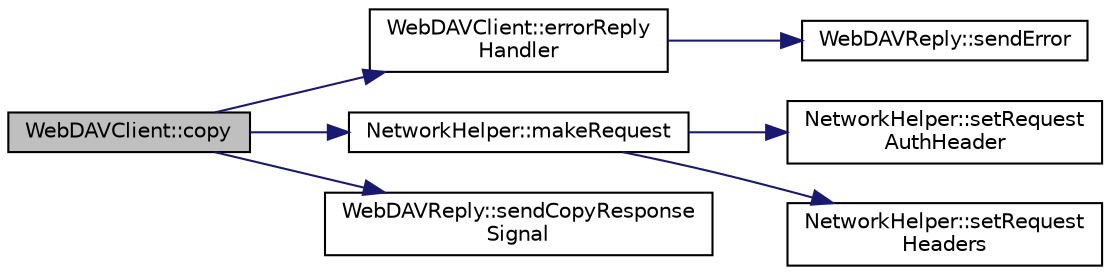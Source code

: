 digraph "WebDAVClient::copy"
{
 // INTERACTIVE_SVG=YES
 // LATEX_PDF_SIZE
  edge [fontname="Helvetica",fontsize="10",labelfontname="Helvetica",labelfontsize="10"];
  node [fontname="Helvetica",fontsize="10",shape=record];
  rankdir="LR";
  Node4 [label="WebDAVClient::copy",height=0.2,width=0.4,color="black", fillcolor="grey75", style="filled", fontcolor="black",tooltip=" "];
  Node4 -> Node5 [color="midnightblue",fontsize="10",style="solid",fontname="Helvetica"];
  Node5 [label="WebDAVClient::errorReply\lHandler",height=0.2,width=0.4,color="black", fillcolor="white", style="filled",URL="$class_web_d_a_v_client.html#a7c55b87f2da54a454ccd736033586ae4",tooltip=" "];
  Node5 -> Node6 [color="midnightblue",fontsize="10",style="solid",fontname="Helvetica"];
  Node6 [label="WebDAVReply::sendError",height=0.2,width=0.4,color="black", fillcolor="white", style="filled",URL="$class_web_d_a_v_reply.html#af2e9887105f9555aeb6d74ca45995d7a",tooltip=" "];
  Node4 -> Node7 [color="midnightblue",fontsize="10",style="solid",fontname="Helvetica"];
  Node7 [label="NetworkHelper::makeRequest",height=0.2,width=0.4,color="black", fillcolor="white", style="filled",URL="$class_network_helper.html#ae02921e158bb6478658d3326dd73ad0a",tooltip=" "];
  Node7 -> Node8 [color="midnightblue",fontsize="10",style="solid",fontname="Helvetica"];
  Node8 [label="NetworkHelper::setRequest\lAuthHeader",height=0.2,width=0.4,color="black", fillcolor="white", style="filled",URL="$class_network_helper.html#a399431d07f53fe9d51de9cc8feb82870",tooltip=" "];
  Node7 -> Node9 [color="midnightblue",fontsize="10",style="solid",fontname="Helvetica"];
  Node9 [label="NetworkHelper::setRequest\lHeaders",height=0.2,width=0.4,color="black", fillcolor="white", style="filled",URL="$class_network_helper.html#acd2024e4fdc4c63c6b3d159f834a5b7d",tooltip=" "];
  Node4 -> Node10 [color="midnightblue",fontsize="10",style="solid",fontname="Helvetica"];
  Node10 [label="WebDAVReply::sendCopyResponse\lSignal",height=0.2,width=0.4,color="black", fillcolor="white", style="filled",URL="$class_web_d_a_v_reply.html#a589cb89587977f9ce703ac32c88d0f16",tooltip=" "];
}
